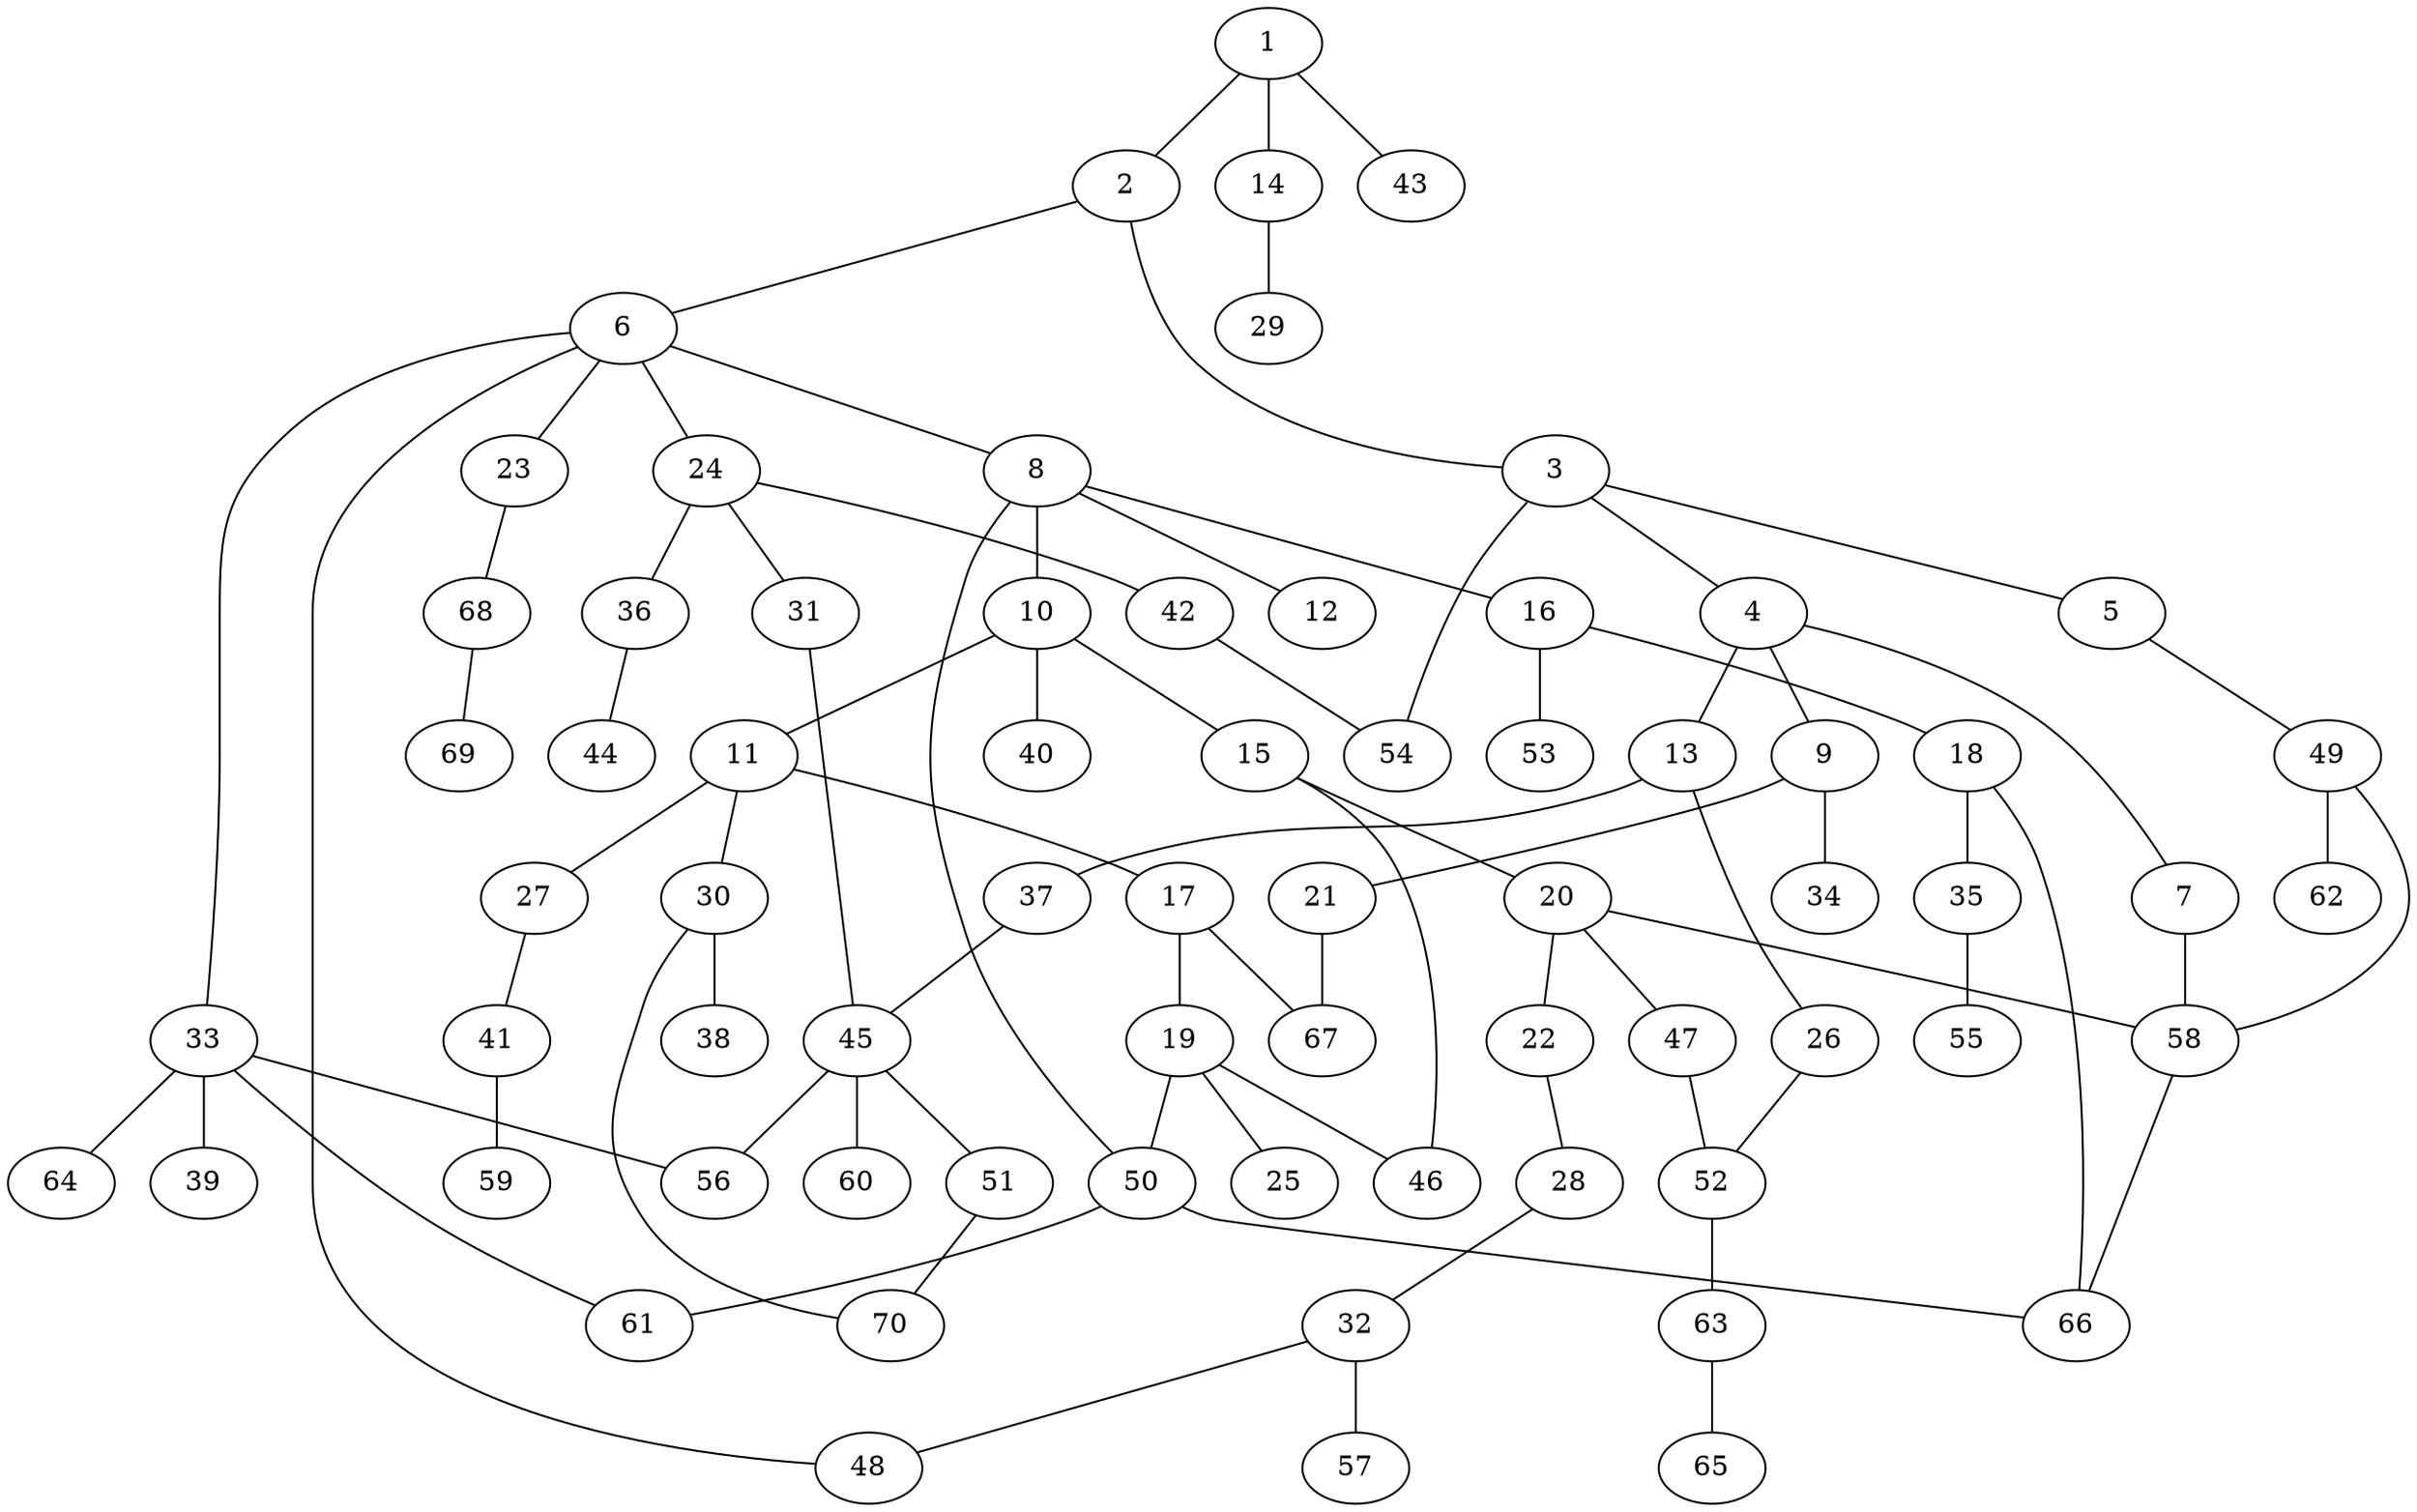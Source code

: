 graph graphname {1--2
1--14
1--43
2--3
2--6
3--4
3--5
3--54
4--7
4--9
4--13
5--49
6--8
6--23
6--24
6--33
6--48
7--58
8--10
8--12
8--16
8--50
9--21
9--34
10--11
10--15
10--40
11--17
11--27
11--30
13--26
13--37
14--29
15--20
15--46
16--18
16--53
17--19
17--67
18--35
18--66
19--25
19--46
19--50
20--22
20--47
20--58
21--67
22--28
23--68
24--31
24--36
24--42
26--52
27--41
28--32
30--38
30--70
31--45
32--48
32--57
33--39
33--56
33--61
33--64
35--55
36--44
37--45
41--59
42--54
45--51
45--56
45--60
47--52
49--58
49--62
50--61
50--66
51--70
52--63
58--66
63--65
68--69
}